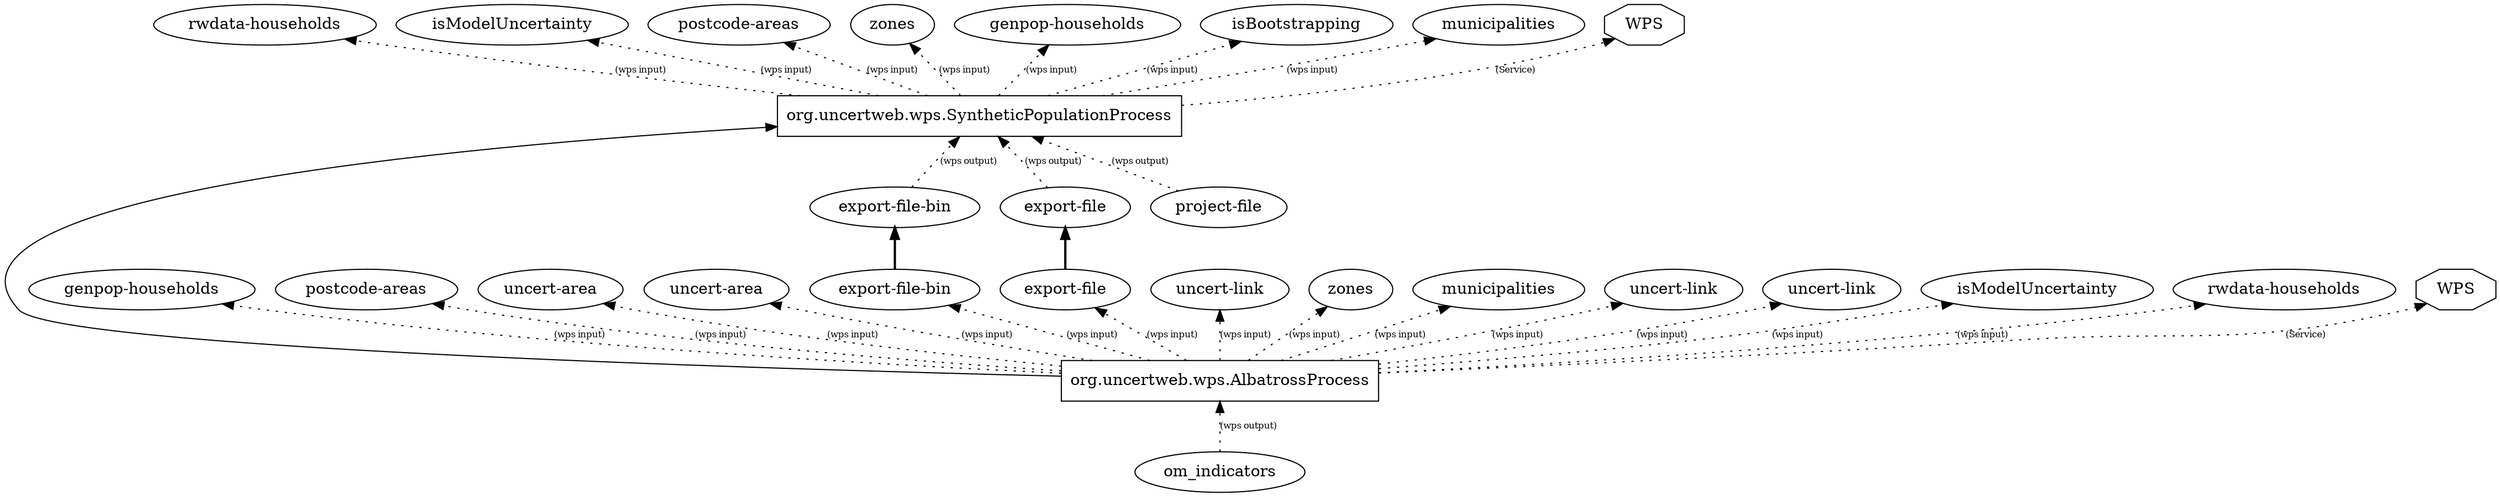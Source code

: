 digraph OPMGraph { rankdir="BT"; 
"org.uncertweb.wps.SyntheticPopulationProcess-865f39" [label="org.uncertweb.wps.SyntheticPopulationProcess",shape="polygon",sides="4"]
"org.uncertweb.wps.AlbatrossProcess-4f4166" [label="org.uncertweb.wps.AlbatrossProcess",shape="polygon",sides="4"]
"rwdata-households-08b075" [label="rwdata-households"]
"isModelUncertainty-2ea8da" [label="isModelUncertainty"]
"postcode-areas-ed6b43" [label="postcode-areas"]
"zones-e8a98d" [label="zones"]
"genpop-households-664eaf" [label="genpop-households"]
"isBootstrapping-5d89ea" [label="isBootstrapping"]
"municipalities-e942e9" [label="municipalities"]
"export-file-594d8b" [label="export-file"]
"project-file-db9ff2" [label="project-file"]
"export-file-bin-2a9d36" [label="export-file-bin"]
"genpop-households-800605" [label="genpop-households"]
"postcode-areas-e31000" [label="postcode-areas"]
"uncert-area-09534e" [label="uncert-area"]
"uncert-area-2c76a9" [label="uncert-area"]
"export-file-bin-984f6c" [label="export-file-bin"]
"export-file-f7087f" [label="export-file"]
"uncert-link-e82526" [label="uncert-link"]
"zones-5f2a12" [label="zones"]
"municipalities-53325b" [label="municipalities"]
"uncert-link-4c2f8c" [label="uncert-link"]
"uncert-link-1728b9" [label="uncert-link"]
"isModelUncertainty-044951" [label="isModelUncertainty"]
"rwdata-households-45632d" [label="rwdata-households"]
"om_indicators-c78a87" [label="om_indicators"]
"98a805" [label="WPS",shape="polygon",sides="8"]
"830151" [label="WPS",shape="polygon",sides="8"]
"org.uncertweb.wps.SyntheticPopulationProcess-865f39" -> "rwdata-households-08b075" [style="dotted",color="black",label="(wps input)",fontcolor="black",fontsize="8"]
"org.uncertweb.wps.SyntheticPopulationProcess-865f39" -> "isModelUncertainty-2ea8da" [style="dotted",color="black",label="(wps input)",fontcolor="black",fontsize="8"]
"org.uncertweb.wps.SyntheticPopulationProcess-865f39" -> "postcode-areas-ed6b43" [style="dotted",color="black",label="(wps input)",fontcolor="black",fontsize="8"]
"org.uncertweb.wps.SyntheticPopulationProcess-865f39" -> "zones-e8a98d" [style="dotted",color="black",label="(wps input)",fontcolor="black",fontsize="8"]
"org.uncertweb.wps.SyntheticPopulationProcess-865f39" -> "genpop-households-664eaf" [style="dotted",color="black",label="(wps input)",fontcolor="black",fontsize="8"]
"org.uncertweb.wps.SyntheticPopulationProcess-865f39" -> "isBootstrapping-5d89ea" [style="dotted",color="black",label="(wps input)",fontcolor="black",fontsize="8"]
"org.uncertweb.wps.SyntheticPopulationProcess-865f39" -> "municipalities-e942e9" [style="dotted",color="black",label="(wps input)",fontcolor="black",fontsize="8"]
"export-file-594d8b" -> "org.uncertweb.wps.SyntheticPopulationProcess-865f39" [style="dotted",color="black",label="(wps output)",fontcolor="black",fontsize="8"]
"project-file-db9ff2" -> "org.uncertweb.wps.SyntheticPopulationProcess-865f39" [style="dotted",color="black",label="(wps output)",fontcolor="black",fontsize="8"]
"export-file-bin-2a9d36" -> "org.uncertweb.wps.SyntheticPopulationProcess-865f39" [style="dotted",color="black",label="(wps output)",fontcolor="black",fontsize="8"]
"org.uncertweb.wps.AlbatrossProcess-4f4166" -> "org.uncertweb.wps.SyntheticPopulationProcess-865f39" [style="filled",color="black",fontcolor="black"]
"org.uncertweb.wps.AlbatrossProcess-4f4166" -> "genpop-households-800605" [style="dotted",color="black",label="(wps input)",fontcolor="black",fontsize="8"]
"org.uncertweb.wps.AlbatrossProcess-4f4166" -> "postcode-areas-e31000" [style="dotted",color="black",label="(wps input)",fontcolor="black",fontsize="8"]
"org.uncertweb.wps.AlbatrossProcess-4f4166" -> "uncert-area-09534e" [style="dotted",color="black",label="(wps input)",fontcolor="black",fontsize="8"]
"org.uncertweb.wps.AlbatrossProcess-4f4166" -> "uncert-area-2c76a9" [style="dotted",color="black",label="(wps input)",fontcolor="black",fontsize="8"]
"export-file-bin-984f6c" -> "export-file-bin-2a9d36" [style="bold",color="black",fontcolor="black"]
"org.uncertweb.wps.AlbatrossProcess-4f4166" -> "export-file-bin-984f6c" [style="dotted",color="black",label="(wps input)",fontcolor="black",fontsize="8"]
"export-file-f7087f" -> "export-file-594d8b" [style="bold",color="black",fontcolor="black"]
"org.uncertweb.wps.AlbatrossProcess-4f4166" -> "export-file-f7087f" [style="dotted",color="black",label="(wps input)",fontcolor="black",fontsize="8"]
"org.uncertweb.wps.AlbatrossProcess-4f4166" -> "uncert-link-e82526" [style="dotted",color="black",label="(wps input)",fontcolor="black",fontsize="8"]
"org.uncertweb.wps.AlbatrossProcess-4f4166" -> "zones-5f2a12" [style="dotted",color="black",label="(wps input)",fontcolor="black",fontsize="8"]
"org.uncertweb.wps.AlbatrossProcess-4f4166" -> "municipalities-53325b" [style="dotted",color="black",label="(wps input)",fontcolor="black",fontsize="8"]
"org.uncertweb.wps.AlbatrossProcess-4f4166" -> "uncert-link-4c2f8c" [style="dotted",color="black",label="(wps input)",fontcolor="black",fontsize="8"]
"org.uncertweb.wps.AlbatrossProcess-4f4166" -> "uncert-link-1728b9" [style="dotted",color="black",label="(wps input)",fontcolor="black",fontsize="8"]
"org.uncertweb.wps.AlbatrossProcess-4f4166" -> "isModelUncertainty-044951" [style="dotted",color="black",label="(wps input)",fontcolor="black",fontsize="8"]
"org.uncertweb.wps.AlbatrossProcess-4f4166" -> "rwdata-households-45632d" [style="dotted",color="black",label="(wps input)",fontcolor="black",fontsize="8"]
"om_indicators-c78a87" -> "org.uncertweb.wps.AlbatrossProcess-4f4166" [style="dotted",color="black",label="(wps output)",fontcolor="black",fontsize="8"]
"org.uncertweb.wps.AlbatrossProcess-4f4166" -> "98a805" [style="dotted",color="black",label="(Service)",fontcolor="black",fontsize="8"]
"org.uncertweb.wps.SyntheticPopulationProcess-865f39" -> "830151" [style="dotted",color="black",label="(Service)",fontcolor="black",fontsize="8"]
}
